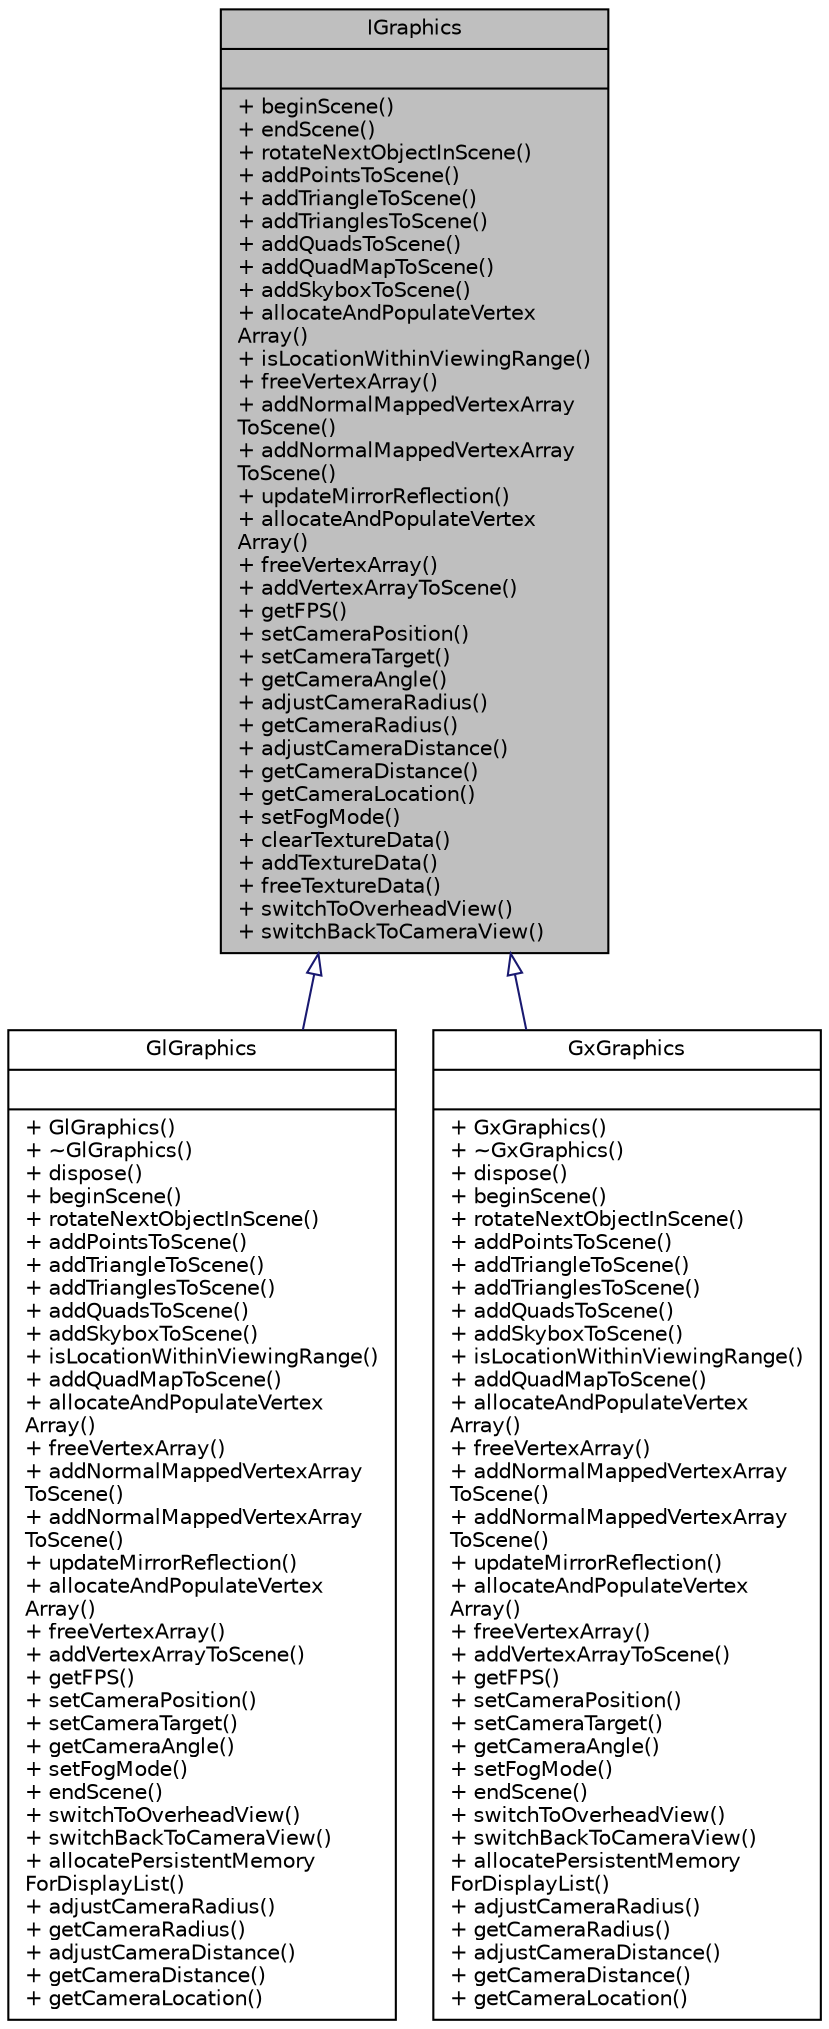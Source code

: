 digraph "IGraphics"
{
 // LATEX_PDF_SIZE
  edge [fontname="Helvetica",fontsize="10",labelfontname="Helvetica",labelfontsize="10"];
  node [fontname="Helvetica",fontsize="10",shape=record];
  Node1 [label="{IGraphics\n||+ beginScene()\l+ endScene()\l+ rotateNextObjectInScene()\l+ addPointsToScene()\l+ addTriangleToScene()\l+ addTrianglesToScene()\l+ addQuadsToScene()\l+ addQuadMapToScene()\l+ addSkyboxToScene()\l+ allocateAndPopulateVertex\lArray()\l+ isLocationWithinViewingRange()\l+ freeVertexArray()\l+ addNormalMappedVertexArray\lToScene()\l+ addNormalMappedVertexArray\lToScene()\l+ updateMirrorReflection()\l+ allocateAndPopulateVertex\lArray()\l+ freeVertexArray()\l+ addVertexArrayToScene()\l+ getFPS()\l+ setCameraPosition()\l+ setCameraTarget()\l+ getCameraAngle()\l+ adjustCameraRadius()\l+ getCameraRadius()\l+ adjustCameraDistance()\l+ getCameraDistance()\l+ getCameraLocation()\l+ setFogMode()\l+ clearTextureData()\l+ addTextureData()\l+ freeTextureData()\l+ switchToOverheadView()\l+ switchBackToCameraView()\l}",height=0.2,width=0.4,color="black", fillcolor="grey75", style="filled", fontcolor="black",tooltip=" "];
  Node1 -> Node2 [dir="back",color="midnightblue",fontsize="10",style="solid",arrowtail="onormal",fontname="Helvetica"];
  Node2 [label="{GlGraphics\n||+ GlGraphics()\l+ ~GlGraphics()\l+ dispose()\l+ beginScene()\l+ rotateNextObjectInScene()\l+ addPointsToScene()\l+ addTriangleToScene()\l+ addTrianglesToScene()\l+ addQuadsToScene()\l+ addSkyboxToScene()\l+ isLocationWithinViewingRange()\l+ addQuadMapToScene()\l+ allocateAndPopulateVertex\lArray()\l+ freeVertexArray()\l+ addNormalMappedVertexArray\lToScene()\l+ addNormalMappedVertexArray\lToScene()\l+ updateMirrorReflection()\l+ allocateAndPopulateVertex\lArray()\l+ freeVertexArray()\l+ addVertexArrayToScene()\l+ getFPS()\l+ setCameraPosition()\l+ setCameraTarget()\l+ getCameraAngle()\l+ setFogMode()\l+ endScene()\l+ switchToOverheadView()\l+ switchBackToCameraView()\l+ allocatePersistentMemory\lForDisplayList()\l+ adjustCameraRadius()\l+ getCameraRadius()\l+ adjustCameraDistance()\l+ getCameraDistance()\l+ getCameraLocation()\l}",height=0.2,width=0.4,color="black", fillcolor="white", style="filled",URL="$class_gl_graphics.html",tooltip=" "];
  Node1 -> Node3 [dir="back",color="midnightblue",fontsize="10",style="solid",arrowtail="onormal",fontname="Helvetica"];
  Node3 [label="{GxGraphics\n||+ GxGraphics()\l+ ~GxGraphics()\l+ dispose()\l+ beginScene()\l+ rotateNextObjectInScene()\l+ addPointsToScene()\l+ addTriangleToScene()\l+ addTrianglesToScene()\l+ addQuadsToScene()\l+ addSkyboxToScene()\l+ isLocationWithinViewingRange()\l+ addQuadMapToScene()\l+ allocateAndPopulateVertex\lArray()\l+ freeVertexArray()\l+ addNormalMappedVertexArray\lToScene()\l+ addNormalMappedVertexArray\lToScene()\l+ updateMirrorReflection()\l+ allocateAndPopulateVertex\lArray()\l+ freeVertexArray()\l+ addVertexArrayToScene()\l+ getFPS()\l+ setCameraPosition()\l+ setCameraTarget()\l+ getCameraAngle()\l+ setFogMode()\l+ endScene()\l+ switchToOverheadView()\l+ switchBackToCameraView()\l+ allocatePersistentMemory\lForDisplayList()\l+ adjustCameraRadius()\l+ getCameraRadius()\l+ adjustCameraDistance()\l+ getCameraDistance()\l+ getCameraLocation()\l}",height=0.2,width=0.4,color="black", fillcolor="white", style="filled",URL="$class_gx_graphics.html",tooltip=" "];
}
